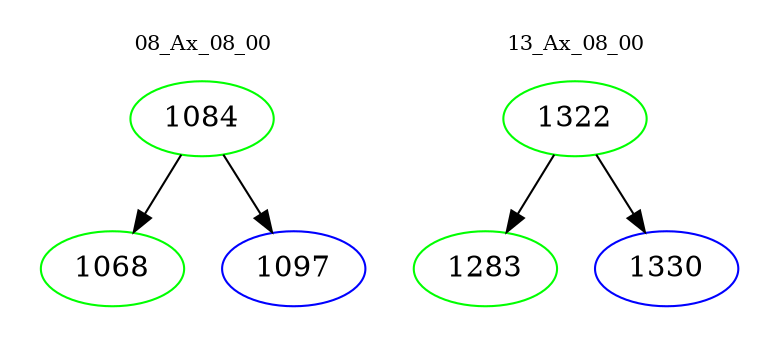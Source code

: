 digraph{
subgraph cluster_0 {
color = white
label = "08_Ax_08_00";
fontsize=10;
T0_1084 [label="1084", color="green"]
T0_1084 -> T0_1068 [color="black"]
T0_1068 [label="1068", color="green"]
T0_1084 -> T0_1097 [color="black"]
T0_1097 [label="1097", color="blue"]
}
subgraph cluster_1 {
color = white
label = "13_Ax_08_00";
fontsize=10;
T1_1322 [label="1322", color="green"]
T1_1322 -> T1_1283 [color="black"]
T1_1283 [label="1283", color="green"]
T1_1322 -> T1_1330 [color="black"]
T1_1330 [label="1330", color="blue"]
}
}
